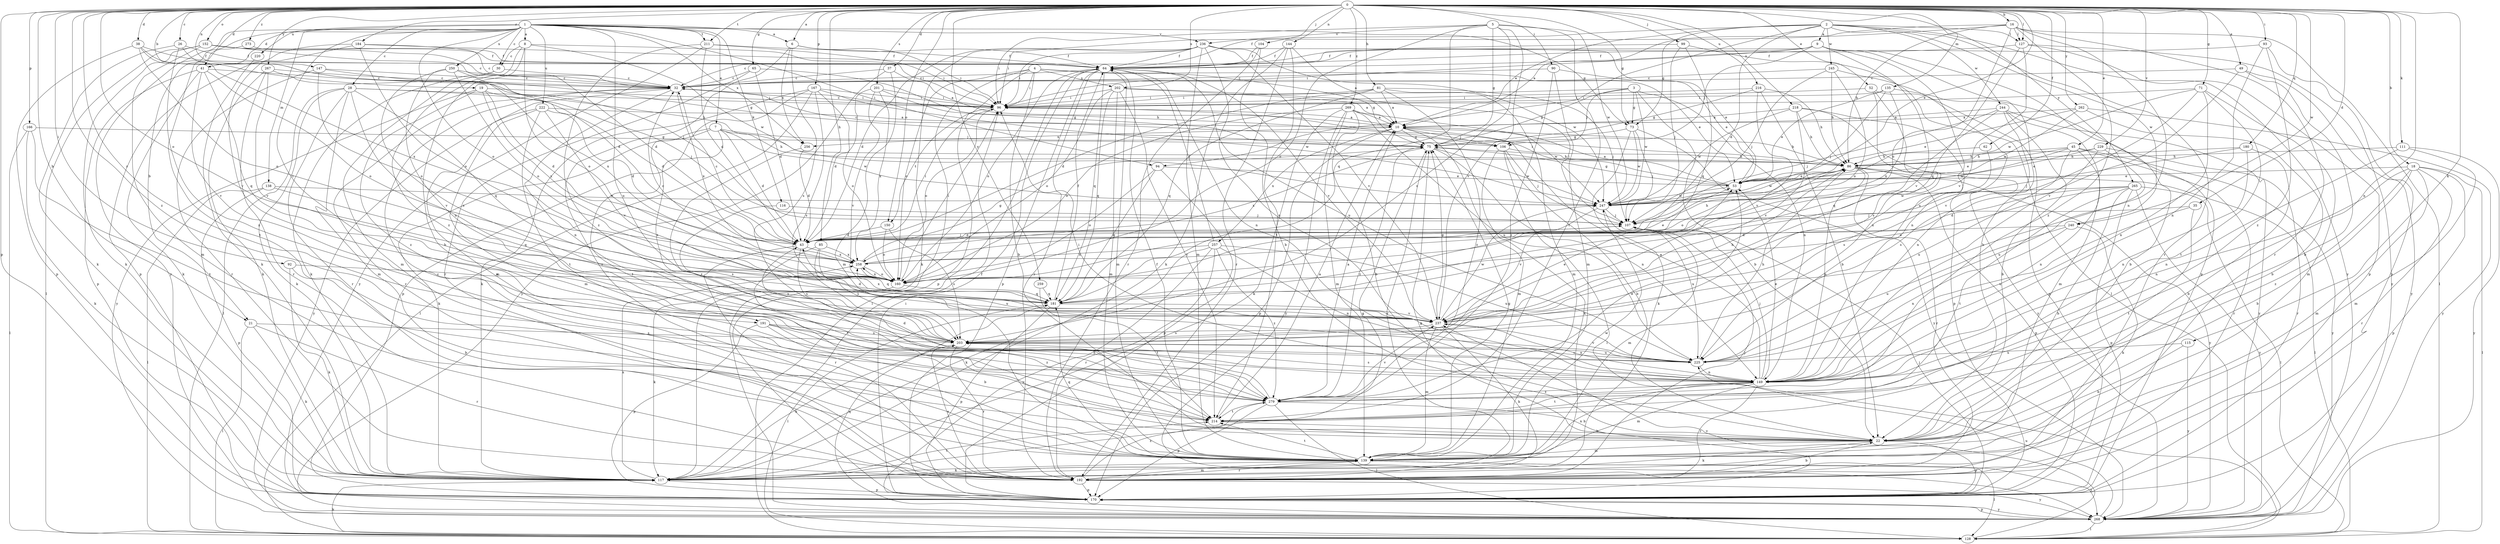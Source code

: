strict digraph  {
0;
1;
2;
3;
4;
5;
6;
7;
8;
9;
10;
16;
18;
19;
21;
22;
26;
28;
30;
32;
35;
37;
38;
41;
43;
45;
49;
52;
53;
62;
64;
65;
71;
73;
75;
81;
85;
86;
90;
92;
93;
94;
96;
99;
104;
106;
107;
111;
115;
116;
117;
127;
128;
135;
138;
139;
144;
147;
149;
150;
152;
160;
166;
167;
170;
180;
181;
184;
191;
192;
201;
202;
203;
211;
214;
216;
218;
220;
222;
225;
229;
236;
237;
240;
244;
245;
247;
250;
256;
257;
258;
259;
262;
265;
267;
268;
269;
273;
279;
0 -> 6  [label=a];
0 -> 16  [label=b];
0 -> 18  [label=b];
0 -> 19  [label=b];
0 -> 21  [label=b];
0 -> 26  [label=c];
0 -> 35  [label=d];
0 -> 37  [label=d];
0 -> 38  [label=d];
0 -> 41  [label=d];
0 -> 45  [label=e];
0 -> 49  [label=e];
0 -> 52  [label=e];
0 -> 53  [label=e];
0 -> 62  [label=f];
0 -> 65  [label=g];
0 -> 71  [label=g];
0 -> 73  [label=g];
0 -> 81  [label=h];
0 -> 85  [label=h];
0 -> 90  [label=i];
0 -> 92  [label=i];
0 -> 93  [label=i];
0 -> 99  [label=j];
0 -> 104  [label=j];
0 -> 111  [label=k];
0 -> 115  [label=k];
0 -> 127  [label=l];
0 -> 135  [label=m];
0 -> 144  [label=n];
0 -> 147  [label=n];
0 -> 149  [label=n];
0 -> 150  [label=o];
0 -> 152  [label=o];
0 -> 160  [label=o];
0 -> 166  [label=p];
0 -> 167  [label=p];
0 -> 170  [label=p];
0 -> 180  [label=q];
0 -> 184  [label=r];
0 -> 191  [label=r];
0 -> 201  [label=s];
0 -> 202  [label=s];
0 -> 211  [label=t];
0 -> 216  [label=u];
0 -> 218  [label=u];
0 -> 229  [label=v];
0 -> 240  [label=w];
0 -> 259  [label=y];
0 -> 262  [label=y];
0 -> 265  [label=y];
0 -> 267  [label=y];
0 -> 269  [label=z];
0 -> 273  [label=z];
0 -> 279  [label=z];
1 -> 6  [label=a];
1 -> 7  [label=a];
1 -> 8  [label=a];
1 -> 21  [label=b];
1 -> 28  [label=c];
1 -> 30  [label=c];
1 -> 41  [label=d];
1 -> 73  [label=g];
1 -> 94  [label=i];
1 -> 116  [label=k];
1 -> 138  [label=m];
1 -> 160  [label=o];
1 -> 191  [label=r];
1 -> 211  [label=t];
1 -> 220  [label=u];
1 -> 222  [label=u];
1 -> 225  [label=u];
1 -> 236  [label=v];
1 -> 250  [label=x];
1 -> 256  [label=x];
1 -> 268  [label=y];
2 -> 9  [label=a];
2 -> 10  [label=a];
2 -> 43  [label=d];
2 -> 64  [label=f];
2 -> 73  [label=g];
2 -> 94  [label=i];
2 -> 127  [label=l];
2 -> 192  [label=r];
2 -> 240  [label=w];
2 -> 244  [label=w];
2 -> 245  [label=w];
2 -> 268  [label=y];
3 -> 22  [label=b];
3 -> 73  [label=g];
3 -> 75  [label=g];
3 -> 96  [label=i];
3 -> 106  [label=j];
3 -> 149  [label=n];
3 -> 247  [label=w];
4 -> 22  [label=b];
4 -> 53  [label=e];
4 -> 75  [label=g];
4 -> 96  [label=i];
4 -> 160  [label=o];
4 -> 170  [label=p];
4 -> 202  [label=s];
4 -> 268  [label=y];
5 -> 75  [label=g];
5 -> 96  [label=i];
5 -> 160  [label=o];
5 -> 181  [label=q];
5 -> 203  [label=s];
5 -> 214  [label=t];
5 -> 236  [label=v];
5 -> 237  [label=v];
5 -> 247  [label=w];
6 -> 64  [label=f];
6 -> 96  [label=i];
6 -> 192  [label=r];
6 -> 203  [label=s];
6 -> 256  [label=x];
7 -> 43  [label=d];
7 -> 86  [label=h];
7 -> 106  [label=j];
7 -> 117  [label=k];
7 -> 203  [label=s];
7 -> 214  [label=t];
7 -> 247  [label=w];
8 -> 22  [label=b];
8 -> 30  [label=c];
8 -> 96  [label=i];
8 -> 160  [label=o];
8 -> 247  [label=w];
8 -> 279  [label=z];
9 -> 22  [label=b];
9 -> 32  [label=c];
9 -> 64  [label=f];
9 -> 96  [label=i];
9 -> 106  [label=j];
9 -> 170  [label=p];
9 -> 225  [label=u];
9 -> 237  [label=v];
10 -> 75  [label=g];
10 -> 86  [label=h];
10 -> 106  [label=j];
10 -> 139  [label=m];
10 -> 170  [label=p];
10 -> 256  [label=x];
10 -> 257  [label=x];
16 -> 10  [label=a];
16 -> 86  [label=h];
16 -> 96  [label=i];
16 -> 127  [label=l];
16 -> 128  [label=l];
16 -> 149  [label=n];
16 -> 160  [label=o];
16 -> 192  [label=r];
16 -> 279  [label=z];
18 -> 22  [label=b];
18 -> 53  [label=e];
18 -> 128  [label=l];
18 -> 139  [label=m];
18 -> 149  [label=n];
18 -> 170  [label=p];
18 -> 192  [label=r];
18 -> 279  [label=z];
19 -> 43  [label=d];
19 -> 96  [label=i];
19 -> 107  [label=j];
19 -> 258  [label=x];
19 -> 268  [label=y];
19 -> 279  [label=z];
21 -> 117  [label=k];
21 -> 128  [label=l];
21 -> 192  [label=r];
21 -> 203  [label=s];
22 -> 117  [label=k];
22 -> 139  [label=m];
22 -> 170  [label=p];
26 -> 43  [label=d];
26 -> 64  [label=f];
26 -> 117  [label=k];
26 -> 279  [label=z];
28 -> 43  [label=d];
28 -> 96  [label=i];
28 -> 117  [label=k];
28 -> 128  [label=l];
28 -> 139  [label=m];
28 -> 181  [label=q];
28 -> 192  [label=r];
28 -> 237  [label=v];
30 -> 32  [label=c];
30 -> 117  [label=k];
30 -> 139  [label=m];
32 -> 96  [label=i];
32 -> 139  [label=m];
32 -> 149  [label=n];
32 -> 192  [label=r];
32 -> 258  [label=x];
35 -> 107  [label=j];
35 -> 214  [label=t];
35 -> 225  [label=u];
37 -> 10  [label=a];
37 -> 32  [label=c];
37 -> 139  [label=m];
37 -> 268  [label=y];
38 -> 64  [label=f];
38 -> 107  [label=j];
38 -> 160  [label=o];
38 -> 170  [label=p];
38 -> 258  [label=x];
41 -> 32  [label=c];
41 -> 117  [label=k];
41 -> 160  [label=o];
41 -> 170  [label=p];
41 -> 181  [label=q];
41 -> 237  [label=v];
43 -> 32  [label=c];
43 -> 86  [label=h];
43 -> 96  [label=i];
43 -> 107  [label=j];
43 -> 192  [label=r];
43 -> 203  [label=s];
43 -> 258  [label=x];
45 -> 53  [label=e];
45 -> 86  [label=h];
45 -> 149  [label=n];
45 -> 192  [label=r];
45 -> 225  [label=u];
45 -> 247  [label=w];
45 -> 268  [label=y];
49 -> 22  [label=b];
49 -> 32  [label=c];
49 -> 237  [label=v];
49 -> 268  [label=y];
52 -> 96  [label=i];
52 -> 170  [label=p];
52 -> 203  [label=s];
52 -> 225  [label=u];
53 -> 10  [label=a];
53 -> 75  [label=g];
53 -> 96  [label=i];
53 -> 247  [label=w];
62 -> 86  [label=h];
62 -> 203  [label=s];
64 -> 32  [label=c];
64 -> 128  [label=l];
64 -> 139  [label=m];
64 -> 149  [label=n];
64 -> 160  [label=o];
64 -> 170  [label=p];
64 -> 181  [label=q];
64 -> 192  [label=r];
64 -> 225  [label=u];
64 -> 237  [label=v];
65 -> 32  [label=c];
65 -> 43  [label=d];
65 -> 86  [label=h];
65 -> 192  [label=r];
71 -> 96  [label=i];
71 -> 139  [label=m];
71 -> 149  [label=n];
71 -> 214  [label=t];
71 -> 237  [label=v];
71 -> 247  [label=w];
73 -> 75  [label=g];
73 -> 107  [label=j];
73 -> 117  [label=k];
73 -> 247  [label=w];
73 -> 268  [label=y];
75 -> 86  [label=h];
75 -> 149  [label=n];
75 -> 192  [label=r];
75 -> 247  [label=w];
75 -> 258  [label=x];
75 -> 279  [label=z];
81 -> 10  [label=a];
81 -> 43  [label=d];
81 -> 96  [label=i];
81 -> 107  [label=j];
81 -> 139  [label=m];
81 -> 181  [label=q];
81 -> 279  [label=z];
85 -> 203  [label=s];
85 -> 214  [label=t];
85 -> 225  [label=u];
85 -> 258  [label=x];
86 -> 53  [label=e];
86 -> 128  [label=l];
86 -> 149  [label=n];
86 -> 160  [label=o];
86 -> 170  [label=p];
86 -> 192  [label=r];
86 -> 247  [label=w];
86 -> 268  [label=y];
90 -> 32  [label=c];
90 -> 53  [label=e];
90 -> 139  [label=m];
90 -> 279  [label=z];
92 -> 22  [label=b];
92 -> 117  [label=k];
92 -> 160  [label=o];
93 -> 64  [label=f];
93 -> 149  [label=n];
93 -> 170  [label=p];
93 -> 279  [label=z];
94 -> 53  [label=e];
94 -> 160  [label=o];
94 -> 170  [label=p];
94 -> 181  [label=q];
96 -> 10  [label=a];
96 -> 32  [label=c];
96 -> 160  [label=o];
96 -> 150  [label=t];
99 -> 64  [label=f];
99 -> 107  [label=j];
99 -> 128  [label=l];
99 -> 181  [label=q];
104 -> 22  [label=b];
104 -> 64  [label=f];
104 -> 192  [label=r];
106 -> 22  [label=b];
106 -> 32  [label=c];
106 -> 86  [label=h];
106 -> 107  [label=j];
106 -> 117  [label=k];
106 -> 128  [label=l];
107 -> 43  [label=d];
107 -> 139  [label=m];
111 -> 86  [label=h];
111 -> 139  [label=m];
111 -> 149  [label=n];
111 -> 268  [label=y];
115 -> 22  [label=b];
115 -> 225  [label=u];
115 -> 268  [label=y];
116 -> 107  [label=j];
116 -> 203  [label=s];
117 -> 64  [label=f];
117 -> 75  [label=g];
117 -> 170  [label=p];
117 -> 214  [label=t];
117 -> 258  [label=x];
127 -> 64  [label=f];
127 -> 170  [label=p];
127 -> 181  [label=q];
127 -> 237  [label=v];
127 -> 268  [label=y];
128 -> 117  [label=k];
128 -> 237  [label=v];
135 -> 22  [label=b];
135 -> 53  [label=e];
135 -> 96  [label=i];
135 -> 107  [label=j];
135 -> 258  [label=x];
138 -> 128  [label=l];
138 -> 170  [label=p];
138 -> 181  [label=q];
138 -> 247  [label=w];
139 -> 32  [label=c];
139 -> 64  [label=f];
139 -> 75  [label=g];
139 -> 117  [label=k];
139 -> 128  [label=l];
139 -> 149  [label=n];
139 -> 181  [label=q];
139 -> 192  [label=r];
139 -> 214  [label=t];
139 -> 247  [label=w];
139 -> 268  [label=y];
144 -> 10  [label=a];
144 -> 64  [label=f];
144 -> 117  [label=k];
144 -> 192  [label=r];
144 -> 214  [label=t];
147 -> 32  [label=c];
147 -> 75  [label=g];
147 -> 160  [label=o];
147 -> 192  [label=r];
149 -> 10  [label=a];
149 -> 53  [label=e];
149 -> 96  [label=i];
149 -> 107  [label=j];
149 -> 139  [label=m];
149 -> 192  [label=r];
149 -> 203  [label=s];
149 -> 214  [label=t];
149 -> 279  [label=z];
150 -> 43  [label=d];
150 -> 160  [label=o];
150 -> 203  [label=s];
152 -> 32  [label=c];
152 -> 43  [label=d];
152 -> 64  [label=f];
152 -> 117  [label=k];
152 -> 128  [label=l];
152 -> 139  [label=m];
160 -> 32  [label=c];
160 -> 96  [label=i];
160 -> 117  [label=k];
160 -> 181  [label=q];
160 -> 258  [label=x];
166 -> 75  [label=g];
166 -> 117  [label=k];
166 -> 128  [label=l];
166 -> 214  [label=t];
167 -> 96  [label=i];
167 -> 117  [label=k];
167 -> 128  [label=l];
167 -> 160  [label=o];
167 -> 170  [label=p];
167 -> 203  [label=s];
167 -> 247  [label=w];
170 -> 75  [label=g];
170 -> 96  [label=i];
170 -> 107  [label=j];
170 -> 268  [label=y];
180 -> 22  [label=b];
180 -> 86  [label=h];
180 -> 107  [label=j];
180 -> 149  [label=n];
181 -> 64  [label=f];
181 -> 128  [label=l];
181 -> 170  [label=p];
181 -> 237  [label=v];
181 -> 258  [label=x];
184 -> 32  [label=c];
184 -> 64  [label=f];
184 -> 160  [label=o];
184 -> 170  [label=p];
184 -> 237  [label=v];
191 -> 22  [label=b];
191 -> 149  [label=n];
191 -> 170  [label=p];
191 -> 203  [label=s];
191 -> 279  [label=z];
192 -> 22  [label=b];
192 -> 107  [label=j];
192 -> 139  [label=m];
192 -> 170  [label=p];
192 -> 203  [label=s];
192 -> 268  [label=y];
192 -> 279  [label=z];
201 -> 43  [label=d];
201 -> 75  [label=g];
201 -> 96  [label=i];
201 -> 237  [label=v];
201 -> 258  [label=x];
202 -> 10  [label=a];
202 -> 96  [label=i];
202 -> 107  [label=j];
202 -> 139  [label=m];
202 -> 160  [label=o];
202 -> 181  [label=q];
202 -> 214  [label=t];
203 -> 53  [label=e];
203 -> 117  [label=k];
203 -> 192  [label=r];
203 -> 225  [label=u];
211 -> 43  [label=d];
211 -> 64  [label=f];
211 -> 96  [label=i];
211 -> 268  [label=y];
211 -> 279  [label=z];
214 -> 10  [label=a];
214 -> 22  [label=b];
216 -> 22  [label=b];
216 -> 75  [label=g];
216 -> 86  [label=h];
216 -> 96  [label=i];
216 -> 237  [label=v];
218 -> 10  [label=a];
218 -> 86  [label=h];
218 -> 170  [label=p];
218 -> 237  [label=v];
218 -> 247  [label=w];
218 -> 268  [label=y];
220 -> 117  [label=k];
222 -> 10  [label=a];
222 -> 43  [label=d];
222 -> 139  [label=m];
222 -> 214  [label=t];
222 -> 237  [label=v];
222 -> 268  [label=y];
225 -> 86  [label=h];
225 -> 149  [label=n];
225 -> 203  [label=s];
225 -> 237  [label=v];
229 -> 53  [label=e];
229 -> 86  [label=h];
229 -> 192  [label=r];
229 -> 203  [label=s];
229 -> 225  [label=u];
236 -> 43  [label=d];
236 -> 53  [label=e];
236 -> 64  [label=f];
236 -> 96  [label=i];
236 -> 117  [label=k];
236 -> 139  [label=m];
236 -> 149  [label=n];
236 -> 237  [label=v];
236 -> 247  [label=w];
237 -> 43  [label=d];
237 -> 75  [label=g];
237 -> 86  [label=h];
237 -> 117  [label=k];
237 -> 139  [label=m];
237 -> 149  [label=n];
237 -> 203  [label=s];
237 -> 247  [label=w];
240 -> 43  [label=d];
240 -> 117  [label=k];
240 -> 149  [label=n];
240 -> 225  [label=u];
244 -> 10  [label=a];
244 -> 22  [label=b];
244 -> 107  [label=j];
244 -> 139  [label=m];
244 -> 149  [label=n];
244 -> 181  [label=q];
244 -> 268  [label=y];
245 -> 32  [label=c];
245 -> 86  [label=h];
245 -> 107  [label=j];
245 -> 149  [label=n];
245 -> 160  [label=o];
247 -> 107  [label=j];
247 -> 225  [label=u];
247 -> 237  [label=v];
250 -> 32  [label=c];
250 -> 160  [label=o];
250 -> 203  [label=s];
250 -> 225  [label=u];
250 -> 258  [label=x];
256 -> 43  [label=d];
256 -> 279  [label=z];
257 -> 64  [label=f];
257 -> 117  [label=k];
257 -> 149  [label=n];
257 -> 192  [label=r];
257 -> 225  [label=u];
257 -> 258  [label=x];
257 -> 268  [label=y];
257 -> 279  [label=z];
258 -> 53  [label=e];
258 -> 75  [label=g];
258 -> 160  [label=o];
258 -> 181  [label=q];
259 -> 181  [label=q];
259 -> 214  [label=t];
262 -> 10  [label=a];
262 -> 22  [label=b];
262 -> 53  [label=e];
262 -> 247  [label=w];
262 -> 268  [label=y];
265 -> 22  [label=b];
265 -> 43  [label=d];
265 -> 128  [label=l];
265 -> 160  [label=o];
265 -> 170  [label=p];
265 -> 214  [label=t];
265 -> 247  [label=w];
265 -> 268  [label=y];
267 -> 32  [label=c];
267 -> 86  [label=h];
267 -> 117  [label=k];
267 -> 192  [label=r];
267 -> 237  [label=v];
268 -> 128  [label=l];
268 -> 170  [label=p];
268 -> 181  [label=q];
268 -> 225  [label=u];
269 -> 10  [label=a];
269 -> 22  [label=b];
269 -> 117  [label=k];
269 -> 139  [label=m];
269 -> 160  [label=o];
269 -> 225  [label=u];
269 -> 247  [label=w];
269 -> 268  [label=y];
273 -> 64  [label=f];
273 -> 214  [label=t];
279 -> 10  [label=a];
279 -> 22  [label=b];
279 -> 43  [label=d];
279 -> 53  [label=e];
279 -> 128  [label=l];
279 -> 170  [label=p];
279 -> 214  [label=t];
279 -> 237  [label=v];
}
